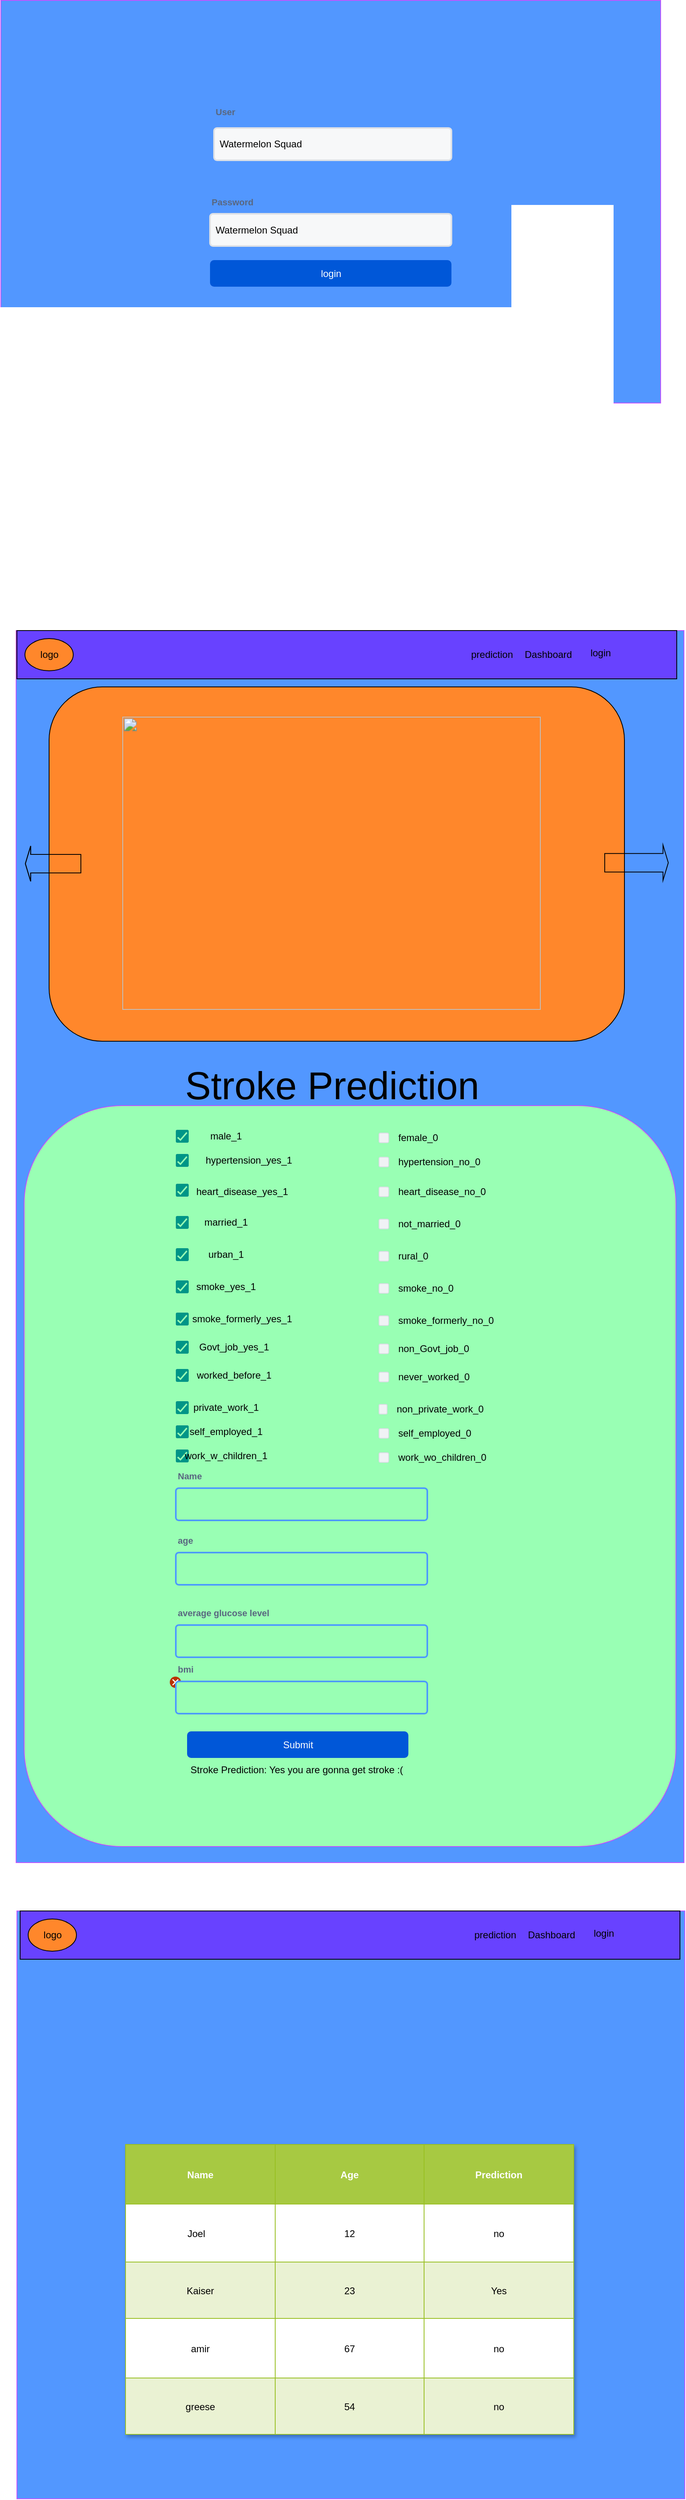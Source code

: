 <mxfile version="20.5.1" type="gitlab">
  <diagram id="SufF_nu2OJNOMQO8J7LN" name="Page-1">
    <mxGraphModel dx="2287" dy="1892" grid="1" gridSize="10" guides="1" tooltips="1" connect="1" arrows="1" fold="1" page="1" pageScale="1" pageWidth="827" pageHeight="1169" math="0" shadow="0">
      <root>
        <mxCell id="0" />
        <mxCell id="1" parent="0" />
        <mxCell id="wcoGRWVRHfJYF1y5SD8f-71" value="" style="rounded=0;whiteSpace=wrap;html=1;strokeColor=#C552FF;fontSize=12;fillColor=#5297FF;direction=south;" vertex="1" parent="1">
          <mxGeometry x="-1" width="830" height="1530" as="geometry" />
        </mxCell>
        <mxCell id="wcoGRWVRHfJYF1y5SD8f-1" value="" style="rounded=0;whiteSpace=wrap;html=1;fillColor=#6842FF;" vertex="1" parent="1">
          <mxGeometry width="820" height="60" as="geometry" />
        </mxCell>
        <mxCell id="wcoGRWVRHfJYF1y5SD8f-3" value="Dashboard" style="text;html=1;resizable=0;autosize=1;align=center;verticalAlign=middle;points=[];fillColor=none;strokeColor=none;rounded=0;" vertex="1" parent="1">
          <mxGeometry x="620" y="15" width="80" height="30" as="geometry" />
        </mxCell>
        <mxCell id="wcoGRWVRHfJYF1y5SD8f-4" value="" style="ellipse;whiteSpace=wrap;html=1;fillColor=#FF872B;" vertex="1" parent="1">
          <mxGeometry x="10" y="10" width="60" height="40" as="geometry" />
        </mxCell>
        <mxCell id="wcoGRWVRHfJYF1y5SD8f-5" value="logo&lt;br&gt;" style="text;html=1;resizable=0;autosize=1;align=center;verticalAlign=middle;points=[];fillColor=none;strokeColor=none;rounded=0;" vertex="1" parent="1">
          <mxGeometry x="15" y="15" width="50" height="30" as="geometry" />
        </mxCell>
        <mxCell id="wcoGRWVRHfJYF1y5SD8f-6" value="" style="rounded=1;whiteSpace=wrap;html=1;fillColor=#FF872B;" vertex="1" parent="1">
          <mxGeometry x="40" y="70" width="715" height="440" as="geometry" />
        </mxCell>
        <mxCell id="wcoGRWVRHfJYF1y5SD8f-7" value="" style="shape=flexArrow;endArrow=classic;html=1;rounded=0;width=23;endSize=1.87;" edge="1" parent="1">
          <mxGeometry width="50" height="50" relative="1" as="geometry">
            <mxPoint x="730" y="288.33" as="sourcePoint" />
            <mxPoint x="810" y="288.33" as="targetPoint" />
          </mxGeometry>
        </mxCell>
        <mxCell id="wcoGRWVRHfJYF1y5SD8f-8" value="" style="shape=flexArrow;endArrow=classic;html=1;rounded=0;width=23;endSize=1.87;" edge="1" parent="1">
          <mxGeometry width="50" height="50" relative="1" as="geometry">
            <mxPoint x="80" y="289.5" as="sourcePoint" />
            <mxPoint x="10" y="289.5" as="targetPoint" />
            <Array as="points">
              <mxPoint x="-70" y="289.5" />
            </Array>
          </mxGeometry>
        </mxCell>
        <mxCell id="wcoGRWVRHfJYF1y5SD8f-9" value="&lt;img height=&quot;364&quot; width=&quot;520&quot; src=&quot;https://www.shutterstock.com/image-photo/man-having-heart-ache-holding-600w-567663562.jpg&quot;&gt;" style="text;html=1;resizable=1;autosize=1;align=center;verticalAlign=middle;points=[];fillColor=none;strokeColor=none;rounded=0;" vertex="1" parent="1">
          <mxGeometry x="240" y="170" width="300" height="240" as="geometry" />
        </mxCell>
        <mxCell id="wcoGRWVRHfJYF1y5SD8f-10" value="&lt;font style=&quot;font-size: 48px;&quot;&gt;Stroke Prediction&amp;nbsp;&lt;/font&gt;" style="text;html=1;resizable=0;autosize=1;align=center;verticalAlign=middle;points=[];fillColor=none;strokeColor=none;rounded=0;" vertex="1" parent="1">
          <mxGeometry x="197.5" y="530" width="400" height="70" as="geometry" />
        </mxCell>
        <mxCell id="wcoGRWVRHfJYF1y5SD8f-11" value="&lt;font style=&quot;font-size: 12px;&quot;&gt;login&lt;/font&gt;" style="text;html=1;resizable=0;autosize=1;align=center;verticalAlign=middle;points=[];fillColor=none;strokeColor=none;rounded=0;fontSize=48;" vertex="1" parent="1">
          <mxGeometry x="700" y="-20" width="50" height="70" as="geometry" />
        </mxCell>
        <mxCell id="wcoGRWVRHfJYF1y5SD8f-12" value="prediction" style="text;html=1;resizable=0;autosize=1;align=center;verticalAlign=middle;points=[];fillColor=none;strokeColor=none;rounded=0;fontSize=12;" vertex="1" parent="1">
          <mxGeometry x="550" y="15" width="80" height="30" as="geometry" />
        </mxCell>
        <mxCell id="wcoGRWVRHfJYF1y5SD8f-14" value="" style="rounded=1;whiteSpace=wrap;html=1;fontSize=12;fillColor=#99FFB4;direction=south;strokeColor=#C552FF;" vertex="1" parent="1">
          <mxGeometry x="9" y="590" width="810" height="920" as="geometry" />
        </mxCell>
        <mxCell id="wcoGRWVRHfJYF1y5SD8f-15" value="" style="dashed=0;labelPosition=right;align=left;shape=mxgraph.gmdl.checkbox;strokeColor=none;fillColor=#009587;strokeWidth=2;aspect=fixed;sketch=0;fontSize=12;" vertex="1" parent="1">
          <mxGeometry x="197.5" y="620" width="16" height="16" as="geometry" />
        </mxCell>
        <mxCell id="wcoGRWVRHfJYF1y5SD8f-16" value="male_1" style="text;html=1;strokeColor=none;fillColor=none;align=center;verticalAlign=middle;whiteSpace=wrap;rounded=0;fontSize=12;" vertex="1" parent="1">
          <mxGeometry x="230" y="613" width="60" height="30" as="geometry" />
        </mxCell>
        <mxCell id="wcoGRWVRHfJYF1y5SD8f-22" value="female_0" style="rounded=1;fillColor=#F0F2F5;strokeColor=#D8DCE3;align=left;verticalAlign=middle;fontStyle=0;fontSize=12;labelPosition=right;verticalLabelPosition=middle;spacingLeft=10;html=1;shadow=0;dashed=0" vertex="1" parent="1">
          <mxGeometry x="450" y="624" width="12" height="12" as="geometry" />
        </mxCell>
        <mxCell id="wcoGRWVRHfJYF1y5SD8f-24" value="" style="dashed=0;labelPosition=right;align=left;shape=mxgraph.gmdl.checkbox;strokeColor=none;fillColor=#009587;strokeWidth=2;aspect=fixed;sketch=0;fontSize=12;" vertex="1" parent="1">
          <mxGeometry x="197.5" y="650" width="16" height="16" as="geometry" />
        </mxCell>
        <mxCell id="wcoGRWVRHfJYF1y5SD8f-25" value="hypertension_yes_1&lt;span style=&quot;white-space: pre;&quot;&gt;	&lt;/span&gt;" style="text;html=1;strokeColor=none;fillColor=none;align=center;verticalAlign=middle;whiteSpace=wrap;rounded=0;fontSize=12;" vertex="1" parent="1">
          <mxGeometry x="260" y="643" width="60" height="30" as="geometry" />
        </mxCell>
        <mxCell id="wcoGRWVRHfJYF1y5SD8f-26" value="hypertension_no_0" style="rounded=1;fillColor=#F0F2F5;strokeColor=#D8DCE3;align=left;verticalAlign=middle;fontStyle=0;fontSize=12;labelPosition=right;verticalLabelPosition=middle;spacingLeft=10;html=1;shadow=0;dashed=0" vertex="1" parent="1">
          <mxGeometry x="450" y="654" width="12" height="12" as="geometry" />
        </mxCell>
        <mxCell id="wcoGRWVRHfJYF1y5SD8f-27" value="" style="dashed=0;labelPosition=right;align=left;shape=mxgraph.gmdl.checkbox;strokeColor=none;fillColor=#009587;strokeWidth=2;aspect=fixed;sketch=0;fontSize=12;" vertex="1" parent="1">
          <mxGeometry x="197.5" y="687" width="16" height="16" as="geometry" />
        </mxCell>
        <mxCell id="wcoGRWVRHfJYF1y5SD8f-28" value="heart_disease_yes_1" style="text;html=1;strokeColor=none;fillColor=none;align=center;verticalAlign=middle;whiteSpace=wrap;rounded=0;fontSize=12;" vertex="1" parent="1">
          <mxGeometry x="250" y="682" width="60" height="30" as="geometry" />
        </mxCell>
        <mxCell id="wcoGRWVRHfJYF1y5SD8f-29" value="heart_disease_no_0" style="rounded=1;fillColor=#F0F2F5;strokeColor=#D8DCE3;align=left;verticalAlign=middle;fontStyle=0;fontSize=12;labelPosition=right;verticalLabelPosition=middle;spacingLeft=10;html=1;shadow=0;dashed=0" vertex="1" parent="1">
          <mxGeometry x="450" y="691" width="12" height="12" as="geometry" />
        </mxCell>
        <mxCell id="wcoGRWVRHfJYF1y5SD8f-30" value="" style="dashed=0;labelPosition=right;align=left;shape=mxgraph.gmdl.checkbox;strokeColor=none;fillColor=#009587;strokeWidth=2;aspect=fixed;sketch=0;fontSize=12;" vertex="1" parent="1">
          <mxGeometry x="197.5" y="727" width="16" height="16" as="geometry" />
        </mxCell>
        <mxCell id="wcoGRWVRHfJYF1y5SD8f-31" value="married_1" style="text;html=1;strokeColor=none;fillColor=none;align=center;verticalAlign=middle;whiteSpace=wrap;rounded=0;fontSize=12;" vertex="1" parent="1">
          <mxGeometry x="230" y="720" width="60" height="30" as="geometry" />
        </mxCell>
        <mxCell id="wcoGRWVRHfJYF1y5SD8f-32" value="not_married_0" style="rounded=1;fillColor=#F0F2F5;strokeColor=#D8DCE3;align=left;verticalAlign=middle;fontStyle=0;fontSize=12;labelPosition=right;verticalLabelPosition=middle;spacingLeft=10;html=1;shadow=0;dashed=0" vertex="1" parent="1">
          <mxGeometry x="450" y="731" width="12" height="12" as="geometry" />
        </mxCell>
        <mxCell id="wcoGRWVRHfJYF1y5SD8f-33" value="" style="dashed=0;labelPosition=right;align=left;shape=mxgraph.gmdl.checkbox;strokeColor=none;fillColor=#009587;strokeWidth=2;aspect=fixed;sketch=0;fontSize=12;" vertex="1" parent="1">
          <mxGeometry x="197.5" y="767" width="16" height="16" as="geometry" />
        </mxCell>
        <mxCell id="wcoGRWVRHfJYF1y5SD8f-34" value="urban_1" style="text;html=1;strokeColor=none;fillColor=none;align=center;verticalAlign=middle;whiteSpace=wrap;rounded=0;fontSize=12;" vertex="1" parent="1">
          <mxGeometry x="230" y="760" width="60" height="30" as="geometry" />
        </mxCell>
        <mxCell id="wcoGRWVRHfJYF1y5SD8f-35" value="rural_0" style="rounded=1;fillColor=#F0F2F5;strokeColor=#D8DCE3;align=left;verticalAlign=middle;fontStyle=0;fontSize=12;labelPosition=right;verticalLabelPosition=middle;spacingLeft=10;html=1;shadow=0;dashed=0" vertex="1" parent="1">
          <mxGeometry x="450" y="771" width="12" height="12" as="geometry" />
        </mxCell>
        <mxCell id="wcoGRWVRHfJYF1y5SD8f-36" value="" style="dashed=0;labelPosition=right;align=left;shape=mxgraph.gmdl.checkbox;strokeColor=none;fillColor=#009587;strokeWidth=2;aspect=fixed;sketch=0;fontSize=12;" vertex="1" parent="1">
          <mxGeometry x="197.5" y="807" width="16" height="16" as="geometry" />
        </mxCell>
        <mxCell id="wcoGRWVRHfJYF1y5SD8f-37" value="smoke_yes_1" style="text;html=1;strokeColor=none;fillColor=none;align=center;verticalAlign=middle;whiteSpace=wrap;rounded=0;fontSize=12;" vertex="1" parent="1">
          <mxGeometry x="230" y="800" width="60" height="30" as="geometry" />
        </mxCell>
        <mxCell id="wcoGRWVRHfJYF1y5SD8f-38" value="smoke_no_0" style="rounded=1;fillColor=#F0F2F5;strokeColor=#D8DCE3;align=left;verticalAlign=middle;fontStyle=0;fontSize=12;labelPosition=right;verticalLabelPosition=middle;spacingLeft=10;html=1;shadow=0;dashed=0" vertex="1" parent="1">
          <mxGeometry x="450" y="811" width="12" height="12" as="geometry" />
        </mxCell>
        <mxCell id="wcoGRWVRHfJYF1y5SD8f-39" value="" style="dashed=0;labelPosition=right;align=left;shape=mxgraph.gmdl.checkbox;strokeColor=none;fillColor=#009587;strokeWidth=2;aspect=fixed;sketch=0;fontSize=12;" vertex="1" parent="1">
          <mxGeometry x="197.5" y="847" width="16" height="16" as="geometry" />
        </mxCell>
        <mxCell id="wcoGRWVRHfJYF1y5SD8f-40" value="smoke_formerly_yes_1" style="text;html=1;strokeColor=none;fillColor=none;align=center;verticalAlign=middle;whiteSpace=wrap;rounded=0;fontSize=12;" vertex="1" parent="1">
          <mxGeometry x="250" y="840" width="60" height="30" as="geometry" />
        </mxCell>
        <mxCell id="wcoGRWVRHfJYF1y5SD8f-41" value="smoke_formerly_no_0" style="rounded=1;fillColor=#F0F2F5;strokeColor=#D8DCE3;align=left;verticalAlign=middle;fontStyle=0;fontSize=12;labelPosition=right;verticalLabelPosition=middle;spacingLeft=10;html=1;shadow=0;dashed=0" vertex="1" parent="1">
          <mxGeometry x="450" y="851" width="12" height="12" as="geometry" />
        </mxCell>
        <mxCell id="wcoGRWVRHfJYF1y5SD8f-42" value="" style="dashed=0;labelPosition=right;align=left;shape=mxgraph.gmdl.checkbox;strokeColor=none;fillColor=#009587;strokeWidth=2;aspect=fixed;sketch=0;fontSize=12;" vertex="1" parent="1">
          <mxGeometry x="197.5" y="882" width="16" height="16" as="geometry" />
        </mxCell>
        <mxCell id="wcoGRWVRHfJYF1y5SD8f-43" value="Govt_job_yes_1" style="text;html=1;strokeColor=none;fillColor=none;align=center;verticalAlign=middle;whiteSpace=wrap;rounded=0;fontSize=12;" vertex="1" parent="1">
          <mxGeometry x="240" y="875" width="60" height="30" as="geometry" />
        </mxCell>
        <mxCell id="wcoGRWVRHfJYF1y5SD8f-44" value="non_Govt_job_0" style="rounded=1;fillColor=#F0F2F5;strokeColor=#D8DCE3;align=left;verticalAlign=middle;fontStyle=0;fontSize=12;labelPosition=right;verticalLabelPosition=middle;spacingLeft=10;html=1;shadow=0;dashed=0" vertex="1" parent="1">
          <mxGeometry x="450" y="886" width="12" height="12" as="geometry" />
        </mxCell>
        <mxCell id="wcoGRWVRHfJYF1y5SD8f-45" value="" style="dashed=0;labelPosition=right;align=left;shape=mxgraph.gmdl.checkbox;strokeColor=none;fillColor=#009587;strokeWidth=2;aspect=fixed;sketch=0;fontSize=12;" vertex="1" parent="1">
          <mxGeometry x="197.5" y="917" width="16" height="16" as="geometry" />
        </mxCell>
        <mxCell id="wcoGRWVRHfJYF1y5SD8f-46" value="worked_before_1" style="text;html=1;strokeColor=none;fillColor=none;align=center;verticalAlign=middle;whiteSpace=wrap;rounded=0;fontSize=12;" vertex="1" parent="1">
          <mxGeometry x="240" y="910" width="60" height="30" as="geometry" />
        </mxCell>
        <mxCell id="wcoGRWVRHfJYF1y5SD8f-47" value="never_worked_0" style="rounded=1;fillColor=#F0F2F5;strokeColor=#D8DCE3;align=left;verticalAlign=middle;fontStyle=0;fontSize=12;labelPosition=right;verticalLabelPosition=middle;spacingLeft=10;html=1;shadow=0;dashed=0" vertex="1" parent="1">
          <mxGeometry x="450" y="921" width="12" height="12" as="geometry" />
        </mxCell>
        <mxCell id="wcoGRWVRHfJYF1y5SD8f-48" value="" style="dashed=0;labelPosition=right;align=left;shape=mxgraph.gmdl.checkbox;strokeColor=none;fillColor=#009587;strokeWidth=2;aspect=fixed;sketch=0;fontSize=12;" vertex="1" parent="1">
          <mxGeometry x="197.5" y="957" width="16" height="16" as="geometry" />
        </mxCell>
        <mxCell id="wcoGRWVRHfJYF1y5SD8f-49" value="private_work_1" style="text;html=1;strokeColor=none;fillColor=none;align=center;verticalAlign=middle;whiteSpace=wrap;rounded=0;fontSize=12;" vertex="1" parent="1">
          <mxGeometry x="230" y="950" width="60" height="30" as="geometry" />
        </mxCell>
        <mxCell id="wcoGRWVRHfJYF1y5SD8f-50" value="non_private_work_0" style="rounded=1;fillColor=#F0F2F5;strokeColor=#D8DCE3;align=left;verticalAlign=middle;fontStyle=0;fontSize=12;labelPosition=right;verticalLabelPosition=middle;spacingLeft=10;html=1;shadow=0;dashed=0" vertex="1" parent="1">
          <mxGeometry x="450" y="961" width="10" height="12" as="geometry" />
        </mxCell>
        <mxCell id="wcoGRWVRHfJYF1y5SD8f-51" value="" style="dashed=0;labelPosition=right;align=left;shape=mxgraph.gmdl.checkbox;strokeColor=none;fillColor=#009587;strokeWidth=2;aspect=fixed;sketch=0;fontSize=12;" vertex="1" parent="1">
          <mxGeometry x="197.5" y="987" width="16" height="16" as="geometry" />
        </mxCell>
        <mxCell id="wcoGRWVRHfJYF1y5SD8f-52" value="self_employed_1" style="text;html=1;strokeColor=none;fillColor=none;align=center;verticalAlign=middle;whiteSpace=wrap;rounded=0;fontSize=12;" vertex="1" parent="1">
          <mxGeometry x="230" y="980" width="60" height="30" as="geometry" />
        </mxCell>
        <mxCell id="wcoGRWVRHfJYF1y5SD8f-53" value="self_employed_0" style="rounded=1;fillColor=#F0F2F5;strokeColor=#D8DCE3;align=left;verticalAlign=middle;fontStyle=0;fontSize=12;labelPosition=right;verticalLabelPosition=middle;spacingLeft=10;html=1;shadow=0;dashed=0" vertex="1" parent="1">
          <mxGeometry x="450" y="991" width="12" height="12" as="geometry" />
        </mxCell>
        <mxCell id="wcoGRWVRHfJYF1y5SD8f-54" value="" style="dashed=0;labelPosition=right;align=left;shape=mxgraph.gmdl.checkbox;strokeColor=none;fillColor=#009587;strokeWidth=2;aspect=fixed;sketch=0;fontSize=12;" vertex="1" parent="1">
          <mxGeometry x="197.5" y="1017" width="16" height="16" as="geometry" />
        </mxCell>
        <mxCell id="wcoGRWVRHfJYF1y5SD8f-55" value="work_w_children_1" style="text;html=1;strokeColor=none;fillColor=none;align=center;verticalAlign=middle;whiteSpace=wrap;rounded=0;fontSize=12;" vertex="1" parent="1">
          <mxGeometry x="230" y="1010" width="60" height="30" as="geometry" />
        </mxCell>
        <mxCell id="wcoGRWVRHfJYF1y5SD8f-56" value="work_wo_children_0" style="rounded=1;fillColor=#F0F2F5;strokeColor=#D8DCE3;align=left;verticalAlign=middle;fontStyle=0;fontSize=12;labelPosition=right;verticalLabelPosition=middle;spacingLeft=10;html=1;shadow=0;dashed=0" vertex="1" parent="1">
          <mxGeometry x="450" y="1021" width="12" height="12" as="geometry" />
        </mxCell>
        <mxCell id="wcoGRWVRHfJYF1y5SD8f-57" value="Name" style="fillColor=none;strokeColor=none;html=1;fontSize=11;fontStyle=0;align=left;fontColor=#596780;fontStyle=1;fontSize=11" vertex="1" parent="1">
          <mxGeometry x="197.5" y="1040" width="240" height="20" as="geometry" />
        </mxCell>
        <mxCell id="wcoGRWVRHfJYF1y5SD8f-58" value="" style="rounded=1;arcSize=9;align=left;spacingLeft=5;strokeColor=#4C9AFF;html=1;strokeWidth=2;fontSize=12;fillColor=#99FFB4;" vertex="1" parent="1">
          <mxGeometry x="197.5" y="1065" width="312.5" height="40" as="geometry" />
        </mxCell>
        <mxCell id="wcoGRWVRHfJYF1y5SD8f-59" value="age" style="fillColor=none;strokeColor=none;html=1;fontSize=11;fontStyle=0;align=left;fontColor=#596780;fontStyle=1;fontSize=11" vertex="1" parent="1">
          <mxGeometry x="197.5" y="1120" width="240" height="20" as="geometry" />
        </mxCell>
        <mxCell id="wcoGRWVRHfJYF1y5SD8f-60" value="" style="rounded=1;arcSize=9;align=left;spacingLeft=5;strokeColor=#4C9AFF;html=1;strokeWidth=2;fontSize=12;fillColor=#99FFB4;" vertex="1" parent="1">
          <mxGeometry x="197.5" y="1145" width="312.5" height="40" as="geometry" />
        </mxCell>
        <mxCell id="wcoGRWVRHfJYF1y5SD8f-61" value="average glucose level" style="fillColor=none;strokeColor=none;html=1;fontSize=11;fontStyle=0;align=left;fontColor=#596780;fontStyle=1;fontSize=11" vertex="1" parent="1">
          <mxGeometry x="197.5" y="1210" width="240" height="20" as="geometry" />
        </mxCell>
        <mxCell id="wcoGRWVRHfJYF1y5SD8f-62" value="" style="rounded=1;arcSize=9;align=left;spacingLeft=5;strokeColor=#4C9AFF;html=1;strokeWidth=2;fontSize=12;fillColor=#99FFB4;" vertex="1" parent="1">
          <mxGeometry x="197.5" y="1235" width="312.5" height="40" as="geometry" />
        </mxCell>
        <mxCell id="wcoGRWVRHfJYF1y5SD8f-63" value="Submit" style="rounded=1;fillColor=#0057D8;align=center;strokeColor=none;html=1;fontColor=#ffffff;fontSize=12;sketch=0;" vertex="1" parent="1">
          <mxGeometry x="211.5" y="1367" width="275" height="33" as="geometry" />
        </mxCell>
        <mxCell id="wcoGRWVRHfJYF1y5SD8f-64" value="" style="html=1;shadow=0;dashed=0;shape=mxgraph.atlassian.close;fillColor=#BA3200;strokeColor=none;html=1;sketch=0;fontSize=12;" vertex="1" parent="1">
          <mxGeometry x="190" y="1299" width="14" height="14" as="geometry" />
        </mxCell>
        <mxCell id="wcoGRWVRHfJYF1y5SD8f-66" value="Stroke Prediction: Yes you are gonna get stroke :(&amp;nbsp;" style="text;html=1;resizable=0;autosize=1;align=center;verticalAlign=middle;points=[];fillColor=none;strokeColor=none;rounded=0;fontSize=12;" vertex="1" parent="1">
          <mxGeometry x="204" y="1400" width="290" height="30" as="geometry" />
        </mxCell>
        <mxCell id="wcoGRWVRHfJYF1y5SD8f-73" value="" style="rounded=0;whiteSpace=wrap;html=1;strokeColor=#C552FF;fontSize=12;fillColor=#5297FF;" vertex="1" parent="1">
          <mxGeometry x="-20" y="-782.5" width="820" height="500" as="geometry" />
        </mxCell>
        <mxCell id="wcoGRWVRHfJYF1y5SD8f-74" value="User" style="fillColor=none;strokeColor=none;html=1;fontSize=11;fontStyle=0;align=left;fontColor=#596780;fontStyle=1;fontSize=11" vertex="1" parent="1">
          <mxGeometry x="245" y="-654" width="240" height="20" as="geometry" />
        </mxCell>
        <mxCell id="wcoGRWVRHfJYF1y5SD8f-75" value="Watermelon Squad" style="rounded=1;arcSize=9;fillColor=#F7F8F9;align=left;spacingLeft=5;strokeColor=#DEE1E6;html=1;strokeWidth=2;fontSize=12" vertex="1" parent="1">
          <mxGeometry x="245" y="-624" width="295" height="40" as="geometry" />
        </mxCell>
        <mxCell id="wcoGRWVRHfJYF1y5SD8f-76" value="Password" style="fillColor=none;strokeColor=none;html=1;fontSize=11;fontStyle=0;align=left;fontColor=#596780;fontStyle=1;fontSize=11" vertex="1" parent="1">
          <mxGeometry x="240" y="-542.5" width="240" height="20" as="geometry" />
        </mxCell>
        <mxCell id="wcoGRWVRHfJYF1y5SD8f-77" value="Watermelon Squad" style="rounded=1;arcSize=9;fillColor=#F7F8F9;align=left;spacingLeft=5;strokeColor=#DEE1E6;html=1;strokeWidth=2;fontSize=12" vertex="1" parent="1">
          <mxGeometry x="240" y="-517.5" width="300" height="40" as="geometry" />
        </mxCell>
        <mxCell id="wcoGRWVRHfJYF1y5SD8f-78" value="login" style="rounded=1;fillColor=#0057D8;align=center;strokeColor=none;html=1;fontColor=#ffffff;fontSize=12;sketch=0;" vertex="1" parent="1">
          <mxGeometry x="240" y="-460" width="300" height="33" as="geometry" />
        </mxCell>
        <mxCell id="wcoGRWVRHfJYF1y5SD8f-80" value="" style="rounded=0;whiteSpace=wrap;html=1;strokeColor=#C552FF;fontSize=12;fillColor=#5297FF;direction=south;" vertex="1" parent="1">
          <mxGeometry y="1590" width="830" height="730" as="geometry" />
        </mxCell>
        <mxCell id="wcoGRWVRHfJYF1y5SD8f-81" value="" style="rounded=0;whiteSpace=wrap;html=1;fillColor=#6842FF;" vertex="1" parent="1">
          <mxGeometry x="4" y="1590" width="820" height="60" as="geometry" />
        </mxCell>
        <mxCell id="wcoGRWVRHfJYF1y5SD8f-82" value="Dashboard" style="text;html=1;resizable=0;autosize=1;align=center;verticalAlign=middle;points=[];fillColor=none;strokeColor=none;rounded=0;" vertex="1" parent="1">
          <mxGeometry x="624" y="1605" width="80" height="30" as="geometry" />
        </mxCell>
        <mxCell id="wcoGRWVRHfJYF1y5SD8f-83" value="" style="ellipse;whiteSpace=wrap;html=1;fillColor=#FF872B;" vertex="1" parent="1">
          <mxGeometry x="14" y="1600" width="60" height="40" as="geometry" />
        </mxCell>
        <mxCell id="wcoGRWVRHfJYF1y5SD8f-84" value="logo&lt;br&gt;" style="text;html=1;resizable=0;autosize=1;align=center;verticalAlign=middle;points=[];fillColor=none;strokeColor=none;rounded=0;" vertex="1" parent="1">
          <mxGeometry x="19" y="1605" width="50" height="30" as="geometry" />
        </mxCell>
        <mxCell id="wcoGRWVRHfJYF1y5SD8f-85" value="&lt;font style=&quot;font-size: 12px;&quot;&gt;login&lt;/font&gt;" style="text;html=1;resizable=0;autosize=1;align=center;verticalAlign=middle;points=[];fillColor=none;strokeColor=none;rounded=0;fontSize=48;" vertex="1" parent="1">
          <mxGeometry x="704" y="1570" width="50" height="70" as="geometry" />
        </mxCell>
        <mxCell id="wcoGRWVRHfJYF1y5SD8f-86" value="prediction" style="text;html=1;resizable=0;autosize=1;align=center;verticalAlign=middle;points=[];fillColor=none;strokeColor=none;rounded=0;fontSize=12;" vertex="1" parent="1">
          <mxGeometry x="554" y="1605" width="80" height="30" as="geometry" />
        </mxCell>
        <mxCell id="wcoGRWVRHfJYF1y5SD8f-87" value="Assets" style="childLayout=tableLayout;recursiveResize=0;strokeColor=#98bf21;fillColor=#A7C942;shadow=1;fontSize=12;" vertex="1" parent="1">
          <mxGeometry x="135" y="1880" width="557" height="360" as="geometry" />
        </mxCell>
        <mxCell id="wcoGRWVRHfJYF1y5SD8f-88" style="shape=tableRow;horizontal=0;startSize=0;swimlaneHead=0;swimlaneBody=0;top=0;left=0;bottom=0;right=0;dropTarget=0;collapsible=0;recursiveResize=0;expand=0;fontStyle=0;strokeColor=inherit;fillColor=#ffffff;fontSize=12;" vertex="1" parent="wcoGRWVRHfJYF1y5SD8f-87">
          <mxGeometry width="557" height="74" as="geometry" />
        </mxCell>
        <mxCell id="wcoGRWVRHfJYF1y5SD8f-89" value="Name" style="connectable=0;recursiveResize=0;strokeColor=inherit;fillColor=#A7C942;align=center;fontStyle=1;fontColor=#FFFFFF;fontSize=12;" vertex="1" parent="wcoGRWVRHfJYF1y5SD8f-88">
          <mxGeometry width="186" height="74" as="geometry">
            <mxRectangle width="186" height="74" as="alternateBounds" />
          </mxGeometry>
        </mxCell>
        <mxCell id="wcoGRWVRHfJYF1y5SD8f-90" value="Age" style="connectable=0;recursiveResize=0;strokeColor=inherit;fillColor=#A7C942;align=center;fontStyle=1;fontColor=#FFFFFF;fontSize=12;" vertex="1" parent="wcoGRWVRHfJYF1y5SD8f-88">
          <mxGeometry x="186" width="185" height="74" as="geometry">
            <mxRectangle width="185" height="74" as="alternateBounds" />
          </mxGeometry>
        </mxCell>
        <mxCell id="wcoGRWVRHfJYF1y5SD8f-91" value="Prediction" style="connectable=0;recursiveResize=0;strokeColor=inherit;fillColor=#A7C942;align=center;fontStyle=1;fontColor=#FFFFFF;fontSize=12;" vertex="1" parent="wcoGRWVRHfJYF1y5SD8f-88">
          <mxGeometry x="371" width="186" height="74" as="geometry">
            <mxRectangle width="186" height="74" as="alternateBounds" />
          </mxGeometry>
        </mxCell>
        <mxCell id="wcoGRWVRHfJYF1y5SD8f-92" value="" style="shape=tableRow;horizontal=0;startSize=0;swimlaneHead=0;swimlaneBody=0;top=0;left=0;bottom=0;right=0;dropTarget=0;collapsible=0;recursiveResize=0;expand=0;fontStyle=0;strokeColor=inherit;fillColor=#ffffff;fontSize=12;" vertex="1" parent="wcoGRWVRHfJYF1y5SD8f-87">
          <mxGeometry y="74" width="557" height="72" as="geometry" />
        </mxCell>
        <mxCell id="wcoGRWVRHfJYF1y5SD8f-93" value="Joel   " style="connectable=0;recursiveResize=0;strokeColor=inherit;fillColor=inherit;align=center;fontSize=12;" vertex="1" parent="wcoGRWVRHfJYF1y5SD8f-92">
          <mxGeometry width="186" height="72" as="geometry">
            <mxRectangle width="186" height="72" as="alternateBounds" />
          </mxGeometry>
        </mxCell>
        <mxCell id="wcoGRWVRHfJYF1y5SD8f-94" value="12" style="connectable=0;recursiveResize=0;strokeColor=inherit;fillColor=inherit;align=center;fontSize=12;" vertex="1" parent="wcoGRWVRHfJYF1y5SD8f-92">
          <mxGeometry x="186" width="185" height="72" as="geometry">
            <mxRectangle width="185" height="72" as="alternateBounds" />
          </mxGeometry>
        </mxCell>
        <mxCell id="wcoGRWVRHfJYF1y5SD8f-95" value="no" style="connectable=0;recursiveResize=0;strokeColor=inherit;fillColor=inherit;align=center;fontSize=12;" vertex="1" parent="wcoGRWVRHfJYF1y5SD8f-92">
          <mxGeometry x="371" width="186" height="72" as="geometry">
            <mxRectangle width="186" height="72" as="alternateBounds" />
          </mxGeometry>
        </mxCell>
        <mxCell id="wcoGRWVRHfJYF1y5SD8f-96" value="" style="shape=tableRow;horizontal=0;startSize=0;swimlaneHead=0;swimlaneBody=0;top=0;left=0;bottom=0;right=0;dropTarget=0;collapsible=0;recursiveResize=0;expand=0;fontStyle=1;strokeColor=inherit;fillColor=#EAF2D3;fontSize=12;" vertex="1" parent="wcoGRWVRHfJYF1y5SD8f-87">
          <mxGeometry y="146" width="557" height="70" as="geometry" />
        </mxCell>
        <mxCell id="wcoGRWVRHfJYF1y5SD8f-97" value="Kaiser" style="connectable=0;recursiveResize=0;strokeColor=inherit;fillColor=inherit;fontSize=12;" vertex="1" parent="wcoGRWVRHfJYF1y5SD8f-96">
          <mxGeometry width="186" height="70" as="geometry">
            <mxRectangle width="186" height="70" as="alternateBounds" />
          </mxGeometry>
        </mxCell>
        <mxCell id="wcoGRWVRHfJYF1y5SD8f-98" value="23" style="connectable=0;recursiveResize=0;strokeColor=inherit;fillColor=inherit;fontSize=12;" vertex="1" parent="wcoGRWVRHfJYF1y5SD8f-96">
          <mxGeometry x="186" width="185" height="70" as="geometry">
            <mxRectangle width="185" height="70" as="alternateBounds" />
          </mxGeometry>
        </mxCell>
        <mxCell id="wcoGRWVRHfJYF1y5SD8f-99" value="Yes" style="connectable=0;recursiveResize=0;strokeColor=inherit;fillColor=inherit;fontSize=12;" vertex="1" parent="wcoGRWVRHfJYF1y5SD8f-96">
          <mxGeometry x="371" width="186" height="70" as="geometry">
            <mxRectangle width="186" height="70" as="alternateBounds" />
          </mxGeometry>
        </mxCell>
        <mxCell id="wcoGRWVRHfJYF1y5SD8f-100" value="" style="shape=tableRow;horizontal=0;startSize=0;swimlaneHead=0;swimlaneBody=0;top=0;left=0;bottom=0;right=0;dropTarget=0;collapsible=0;recursiveResize=0;expand=0;fontStyle=0;strokeColor=inherit;fillColor=#ffffff;fontSize=12;" vertex="1" parent="wcoGRWVRHfJYF1y5SD8f-87">
          <mxGeometry y="216" width="557" height="74" as="geometry" />
        </mxCell>
        <mxCell id="wcoGRWVRHfJYF1y5SD8f-101" value="amir" style="connectable=0;recursiveResize=0;strokeColor=inherit;fillColor=inherit;fontStyle=0;align=center;fontSize=12;" vertex="1" parent="wcoGRWVRHfJYF1y5SD8f-100">
          <mxGeometry width="186" height="74" as="geometry">
            <mxRectangle width="186" height="74" as="alternateBounds" />
          </mxGeometry>
        </mxCell>
        <mxCell id="wcoGRWVRHfJYF1y5SD8f-102" value="67" style="connectable=0;recursiveResize=0;strokeColor=inherit;fillColor=inherit;fontStyle=0;align=center;fontSize=12;" vertex="1" parent="wcoGRWVRHfJYF1y5SD8f-100">
          <mxGeometry x="186" width="185" height="74" as="geometry">
            <mxRectangle width="185" height="74" as="alternateBounds" />
          </mxGeometry>
        </mxCell>
        <mxCell id="wcoGRWVRHfJYF1y5SD8f-103" value="no" style="connectable=0;recursiveResize=0;strokeColor=inherit;fillColor=inherit;fontStyle=0;align=center;fontSize=12;" vertex="1" parent="wcoGRWVRHfJYF1y5SD8f-100">
          <mxGeometry x="371" width="186" height="74" as="geometry">
            <mxRectangle width="186" height="74" as="alternateBounds" />
          </mxGeometry>
        </mxCell>
        <mxCell id="wcoGRWVRHfJYF1y5SD8f-104" value="" style="shape=tableRow;horizontal=0;startSize=0;swimlaneHead=0;swimlaneBody=0;top=0;left=0;bottom=0;right=0;dropTarget=0;collapsible=0;recursiveResize=0;expand=0;fontStyle=1;strokeColor=inherit;fillColor=#EAF2D3;fontSize=12;" vertex="1" parent="wcoGRWVRHfJYF1y5SD8f-87">
          <mxGeometry y="290" width="557" height="70" as="geometry" />
        </mxCell>
        <mxCell id="wcoGRWVRHfJYF1y5SD8f-105" value="greese" style="connectable=0;recursiveResize=0;strokeColor=inherit;fillColor=inherit;fontSize=12;" vertex="1" parent="wcoGRWVRHfJYF1y5SD8f-104">
          <mxGeometry width="186" height="70" as="geometry">
            <mxRectangle width="186" height="70" as="alternateBounds" />
          </mxGeometry>
        </mxCell>
        <mxCell id="wcoGRWVRHfJYF1y5SD8f-106" value="54" style="connectable=0;recursiveResize=0;strokeColor=inherit;fillColor=inherit;fontSize=12;" vertex="1" parent="wcoGRWVRHfJYF1y5SD8f-104">
          <mxGeometry x="186" width="185" height="70" as="geometry">
            <mxRectangle width="185" height="70" as="alternateBounds" />
          </mxGeometry>
        </mxCell>
        <mxCell id="wcoGRWVRHfJYF1y5SD8f-107" value="no" style="connectable=0;recursiveResize=0;strokeColor=inherit;fillColor=inherit;fontSize=12;" vertex="1" parent="wcoGRWVRHfJYF1y5SD8f-104">
          <mxGeometry x="371" width="186" height="70" as="geometry">
            <mxRectangle width="186" height="70" as="alternateBounds" />
          </mxGeometry>
        </mxCell>
        <mxCell id="wcoGRWVRHfJYF1y5SD8f-108" value="bmi" style="fillColor=none;strokeColor=none;html=1;fontSize=11;fontStyle=0;align=left;fontColor=#596780;fontStyle=1;fontSize=11" vertex="1" parent="1">
          <mxGeometry x="197.5" y="1280" width="240" height="20" as="geometry" />
        </mxCell>
        <mxCell id="wcoGRWVRHfJYF1y5SD8f-109" value="" style="rounded=1;arcSize=9;align=left;spacingLeft=5;strokeColor=#4C9AFF;html=1;strokeWidth=2;fontSize=12;fillColor=#99FFB4;" vertex="1" parent="1">
          <mxGeometry x="197.5" y="1305" width="312.5" height="40" as="geometry" />
        </mxCell>
      </root>
    </mxGraphModel>
  </diagram>
</mxfile>
